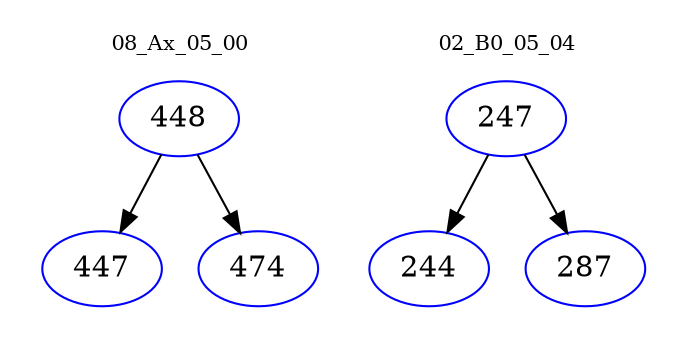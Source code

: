 digraph{
subgraph cluster_0 {
color = white
label = "08_Ax_05_00";
fontsize=10;
T0_448 [label="448", color="blue"]
T0_448 -> T0_447 [color="black"]
T0_447 [label="447", color="blue"]
T0_448 -> T0_474 [color="black"]
T0_474 [label="474", color="blue"]
}
subgraph cluster_1 {
color = white
label = "02_B0_05_04";
fontsize=10;
T1_247 [label="247", color="blue"]
T1_247 -> T1_244 [color="black"]
T1_244 [label="244", color="blue"]
T1_247 -> T1_287 [color="black"]
T1_287 [label="287", color="blue"]
}
}
